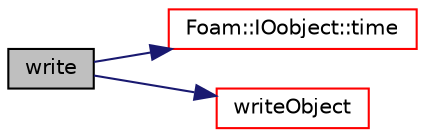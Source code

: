digraph "write"
{
  bgcolor="transparent";
  edge [fontname="Helvetica",fontsize="10",labelfontname="Helvetica",labelfontsize="10"];
  node [fontname="Helvetica",fontsize="10",shape=record];
  rankdir="LR";
  Node1 [label="write",height=0.2,width=0.4,color="black", fillcolor="grey75", style="filled", fontcolor="black"];
  Node1 -> Node2 [color="midnightblue",fontsize="10",style="solid",fontname="Helvetica"];
  Node2 [label="Foam::IOobject::time",height=0.2,width=0.4,color="red",URL="$a01181.html#ab5a56b597db315d880e81c09a4341244",tooltip="Return time. "];
  Node1 -> Node3 [color="midnightblue",fontsize="10",style="solid",fontname="Helvetica"];
  Node3 [label="writeObject",height=0.2,width=0.4,color="red",URL="$a02152.html#a25cce2a2cb8ccf489894549d23b116c8",tooltip="Write using given format, version and compression. "];
}

